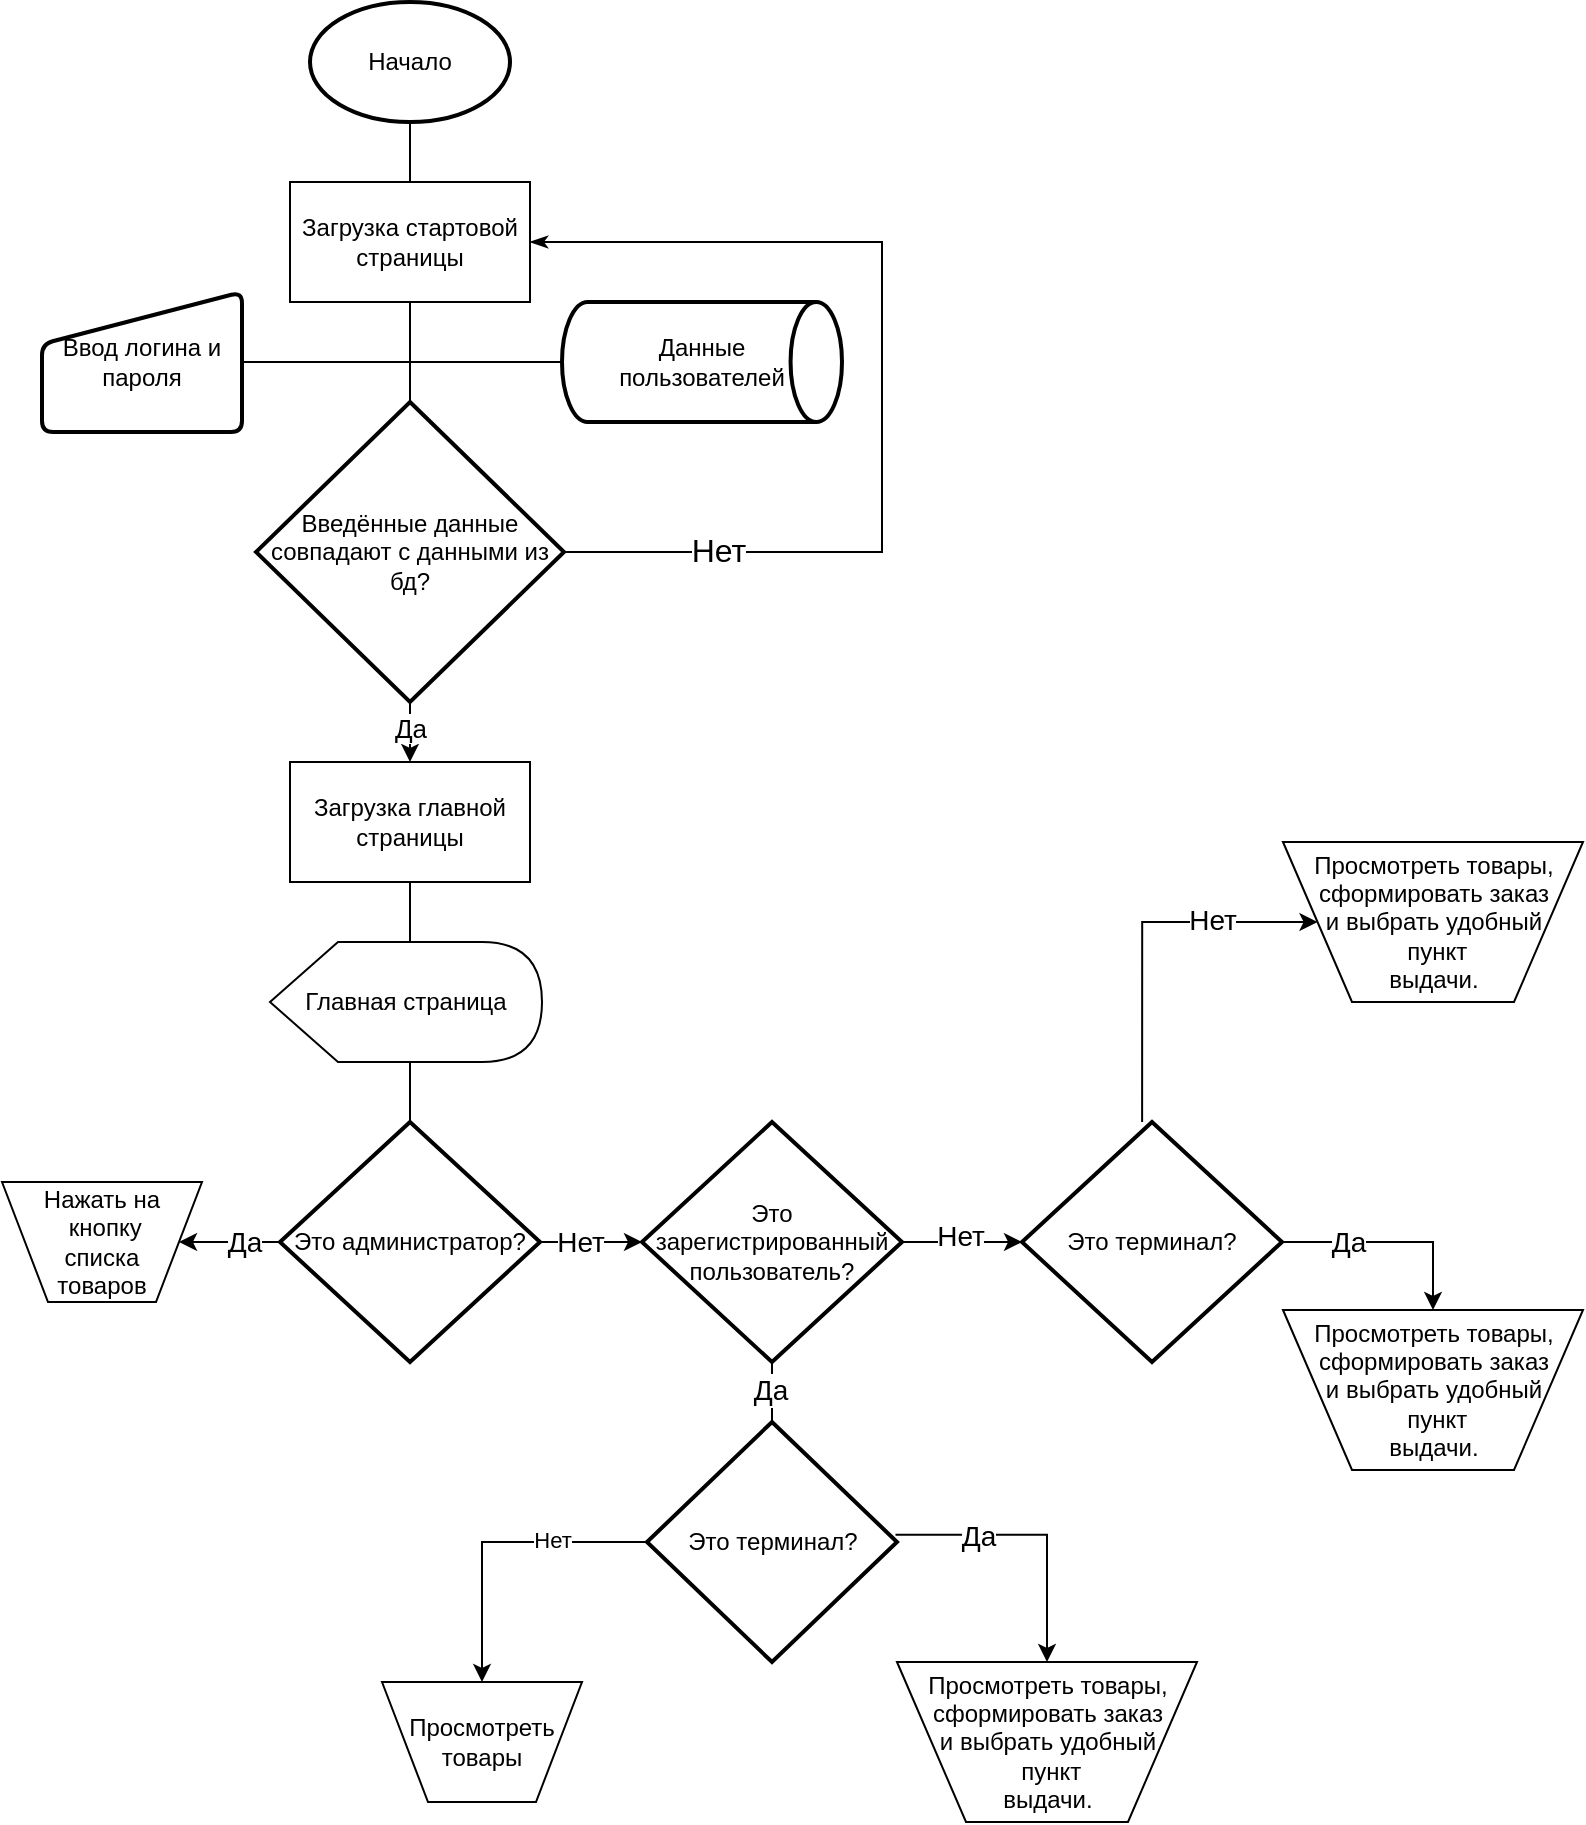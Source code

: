 <mxfile version="24.7.12">
  <diagram name="Страница — 1" id="8btaMqDAk0RXkQAAcqI_">
    <mxGraphModel dx="1022" dy="553" grid="1" gridSize="10" guides="1" tooltips="1" connect="1" arrows="1" fold="1" page="1" pageScale="1" pageWidth="827" pageHeight="1169" math="0" shadow="0">
      <root>
        <mxCell id="0" />
        <mxCell id="1" parent="0" />
        <mxCell id="WD37yzQOnNgqw_hXzw93-1" value="Начало" style="strokeWidth=2;html=1;shape=mxgraph.flowchart.start_1;whiteSpace=wrap;" vertex="1" parent="1">
          <mxGeometry x="364" y="20" width="100" height="60" as="geometry" />
        </mxCell>
        <mxCell id="WD37yzQOnNgqw_hXzw93-2" value="Загрузка стартовой&lt;br&gt;страницы" style="rounded=0;whiteSpace=wrap;html=1;" vertex="1" parent="1">
          <mxGeometry x="354" y="110" width="120" height="60" as="geometry" />
        </mxCell>
        <mxCell id="WD37yzQOnNgqw_hXzw93-3" value="" style="endArrow=none;html=1;rounded=0;entryX=0.5;entryY=1;entryDx=0;entryDy=0;entryPerimeter=0;exitX=0.5;exitY=0;exitDx=0;exitDy=0;" edge="1" parent="1" source="WD37yzQOnNgqw_hXzw93-2" target="WD37yzQOnNgqw_hXzw93-1">
          <mxGeometry width="50" height="50" relative="1" as="geometry">
            <mxPoint x="600" y="150" as="sourcePoint" />
            <mxPoint x="600" y="80" as="targetPoint" />
          </mxGeometry>
        </mxCell>
        <mxCell id="WD37yzQOnNgqw_hXzw93-4" value="Введённые данные совпадают с данными из бд?" style="strokeWidth=2;html=1;shape=mxgraph.flowchart.decision;whiteSpace=wrap;" vertex="1" parent="1">
          <mxGeometry x="337" y="220" width="154" height="150" as="geometry" />
        </mxCell>
        <mxCell id="WD37yzQOnNgqw_hXzw93-5" value="" style="endArrow=none;html=1;rounded=0;entryX=0.5;entryY=1;entryDx=0;entryDy=0;exitX=0.5;exitY=0;exitDx=0;exitDy=0;exitPerimeter=0;" edge="1" parent="1" source="WD37yzQOnNgqw_hXzw93-4" target="WD37yzQOnNgqw_hXzw93-2">
          <mxGeometry width="50" height="50" relative="1" as="geometry">
            <mxPoint x="400" y="380" as="sourcePoint" />
            <mxPoint x="450" y="330" as="targetPoint" />
          </mxGeometry>
        </mxCell>
        <mxCell id="WD37yzQOnNgqw_hXzw93-6" value="" style="endArrow=classicThin;html=1;rounded=0;exitX=1;exitY=0.5;exitDx=0;exitDy=0;exitPerimeter=0;strokeWidth=1;edgeStyle=orthogonalEdgeStyle;entryX=1;entryY=0.5;entryDx=0;entryDy=0;fontSize=16;startArrow=none;startFill=0;endFill=1;" edge="1" parent="1" source="WD37yzQOnNgqw_hXzw93-4" target="WD37yzQOnNgqw_hXzw93-2">
          <mxGeometry width="50" height="50" relative="1" as="geometry">
            <mxPoint x="560" y="270" as="sourcePoint" />
            <mxPoint x="640" y="265" as="targetPoint" />
            <Array as="points">
              <mxPoint x="650" y="295" />
              <mxPoint x="650" y="140" />
            </Array>
          </mxGeometry>
        </mxCell>
        <mxCell id="WD37yzQOnNgqw_hXzw93-7" value="Нет" style="edgeLabel;html=1;align=center;verticalAlign=middle;resizable=0;points=[];fontSize=16;" vertex="1" connectable="0" parent="WD37yzQOnNgqw_hXzw93-6">
          <mxGeometry x="-0.687" y="1" relative="1" as="geometry">
            <mxPoint as="offset" />
          </mxGeometry>
        </mxCell>
        <mxCell id="WD37yzQOnNgqw_hXzw93-9" value="" style="endArrow=classic;html=1;rounded=0;exitX=0.5;exitY=1;exitDx=0;exitDy=0;exitPerimeter=0;endFill=1;entryX=0.5;entryY=0;entryDx=0;entryDy=0;" edge="1" parent="1" source="WD37yzQOnNgqw_hXzw93-4" target="WD37yzQOnNgqw_hXzw93-38">
          <mxGeometry width="50" height="50" relative="1" as="geometry">
            <mxPoint x="400" y="380" as="sourcePoint" />
            <mxPoint x="414" y="480" as="targetPoint" />
          </mxGeometry>
        </mxCell>
        <mxCell id="WD37yzQOnNgqw_hXzw93-36" value="&lt;font style=&quot;font-size: 13px;&quot;&gt;Да&lt;/font&gt;" style="edgeLabel;html=1;align=center;verticalAlign=middle;resizable=0;points=[];" vertex="1" connectable="0" parent="WD37yzQOnNgqw_hXzw93-9">
          <mxGeometry x="-0.457" y="-1" relative="1" as="geometry">
            <mxPoint x="1" y="5" as="offset" />
          </mxGeometry>
        </mxCell>
        <mxCell id="WD37yzQOnNgqw_hXzw93-32" value="Данные&lt;br&gt;пользователей" style="strokeWidth=2;html=1;shape=mxgraph.flowchart.direct_data;whiteSpace=wrap;" vertex="1" parent="1">
          <mxGeometry x="490" y="170" width="140" height="60" as="geometry" />
        </mxCell>
        <mxCell id="WD37yzQOnNgqw_hXzw93-33" value="Ввод логина и пароля" style="html=1;strokeWidth=2;shape=manualInput;whiteSpace=wrap;rounded=1;size=26;arcSize=11;" vertex="1" parent="1">
          <mxGeometry x="230" y="165" width="100" height="70" as="geometry" />
        </mxCell>
        <mxCell id="WD37yzQOnNgqw_hXzw93-34" value="" style="endArrow=none;html=1;rounded=0;entryX=0;entryY=0.5;entryDx=0;entryDy=0;entryPerimeter=0;exitX=1;exitY=0.5;exitDx=0;exitDy=0;" edge="1" parent="1" source="WD37yzQOnNgqw_hXzw93-33" target="WD37yzQOnNgqw_hXzw93-32">
          <mxGeometry width="50" height="50" relative="1" as="geometry">
            <mxPoint x="300" y="310" as="sourcePoint" />
            <mxPoint x="350" y="260" as="targetPoint" />
          </mxGeometry>
        </mxCell>
        <mxCell id="WD37yzQOnNgqw_hXzw93-35" value="Это администратор?" style="strokeWidth=2;html=1;shape=mxgraph.flowchart.decision;whiteSpace=wrap;" vertex="1" parent="1">
          <mxGeometry x="349" y="580" width="130" height="120" as="geometry" />
        </mxCell>
        <mxCell id="WD37yzQOnNgqw_hXzw93-38" value="Загрузка главной страницы" style="rounded=0;whiteSpace=wrap;html=1;" vertex="1" parent="1">
          <mxGeometry x="354" y="400" width="120" height="60" as="geometry" />
        </mxCell>
        <mxCell id="WD37yzQOnNgqw_hXzw93-40" value="" style="endArrow=none;html=1;rounded=0;entryX=0.5;entryY=1;entryDx=0;entryDy=0;exitX=0;exitY=0;exitDx=70;exitDy=0;exitPerimeter=0;" edge="1" parent="1" source="WD37yzQOnNgqw_hXzw93-41" target="WD37yzQOnNgqw_hXzw93-38">
          <mxGeometry width="50" height="50" relative="1" as="geometry">
            <mxPoint x="414" y="490" as="sourcePoint" />
            <mxPoint x="440" y="650" as="targetPoint" />
          </mxGeometry>
        </mxCell>
        <mxCell id="WD37yzQOnNgqw_hXzw93-41" value="Главная страница" style="shape=display;whiteSpace=wrap;html=1;" vertex="1" parent="1">
          <mxGeometry x="344" y="490" width="136" height="60" as="geometry" />
        </mxCell>
        <mxCell id="WD37yzQOnNgqw_hXzw93-42" value="" style="endArrow=none;html=1;rounded=0;entryX=0;entryY=0;entryDx=70;entryDy=60;entryPerimeter=0;exitX=0.5;exitY=0;exitDx=0;exitDy=0;exitPerimeter=0;" edge="1" parent="1" source="WD37yzQOnNgqw_hXzw93-35" target="WD37yzQOnNgqw_hXzw93-41">
          <mxGeometry width="50" height="50" relative="1" as="geometry">
            <mxPoint x="240" y="690" as="sourcePoint" />
            <mxPoint x="290" y="640" as="targetPoint" />
          </mxGeometry>
        </mxCell>
        <mxCell id="WD37yzQOnNgqw_hXzw93-43" value="Нажать на&lt;br&gt;&amp;nbsp;кнопку &lt;br&gt;списка &lt;br&gt;товаров" style="verticalLabelPosition=middle;verticalAlign=middle;html=1;shape=trapezoid;perimeter=trapezoidPerimeter;whiteSpace=wrap;size=0.23;arcSize=10;flipV=1;labelPosition=center;align=center;" vertex="1" parent="1">
          <mxGeometry x="210" y="610" width="100" height="60" as="geometry" />
        </mxCell>
        <mxCell id="WD37yzQOnNgqw_hXzw93-44" value="" style="endArrow=none;html=1;rounded=0;entryX=0;entryY=0.5;entryDx=0;entryDy=0;entryPerimeter=0;exitX=1;exitY=0.5;exitDx=0;exitDy=0;startArrow=classic;startFill=1;" edge="1" parent="1" source="WD37yzQOnNgqw_hXzw93-43" target="WD37yzQOnNgqw_hXzw93-35">
          <mxGeometry width="50" height="50" relative="1" as="geometry">
            <mxPoint x="210" y="780" as="sourcePoint" />
            <mxPoint x="260" y="730" as="targetPoint" />
          </mxGeometry>
        </mxCell>
        <mxCell id="WD37yzQOnNgqw_hXzw93-45" value="&lt;font style=&quot;font-size: 14px;&quot;&gt;Да&lt;/font&gt;" style="edgeLabel;html=1;align=center;verticalAlign=middle;resizable=0;points=[];" vertex="1" connectable="0" parent="WD37yzQOnNgqw_hXzw93-44">
          <mxGeometry x="0.261" y="-2" relative="1" as="geometry">
            <mxPoint y="-2" as="offset" />
          </mxGeometry>
        </mxCell>
        <mxCell id="WD37yzQOnNgqw_hXzw93-46" value="Это зарегистрированный пользователь?" style="strokeWidth=2;html=1;shape=mxgraph.flowchart.decision;whiteSpace=wrap;" vertex="1" parent="1">
          <mxGeometry x="530" y="580" width="130" height="120" as="geometry" />
        </mxCell>
        <mxCell id="WD37yzQOnNgqw_hXzw93-47" value="" style="endArrow=none;html=1;rounded=0;entryX=1;entryY=0.5;entryDx=0;entryDy=0;entryPerimeter=0;exitX=0;exitY=0.5;exitDx=0;exitDy=0;exitPerimeter=0;endFill=0;startArrow=classic;startFill=1;" edge="1" parent="1" source="WD37yzQOnNgqw_hXzw93-46" target="WD37yzQOnNgqw_hXzw93-35">
          <mxGeometry width="50" height="50" relative="1" as="geometry">
            <mxPoint x="330" y="810" as="sourcePoint" />
            <mxPoint x="380" y="760" as="targetPoint" />
          </mxGeometry>
        </mxCell>
        <mxCell id="WD37yzQOnNgqw_hXzw93-48" value="&lt;font style=&quot;font-size: 14px;&quot;&gt;Нет&lt;/font&gt;" style="edgeLabel;html=1;align=center;verticalAlign=middle;resizable=0;points=[];" vertex="1" connectable="0" parent="WD37yzQOnNgqw_hXzw93-47">
          <mxGeometry x="-0.119" y="-1" relative="1" as="geometry">
            <mxPoint x="-9" y="1" as="offset" />
          </mxGeometry>
        </mxCell>
        <mxCell id="WD37yzQOnNgqw_hXzw93-51" value="Просмотреть товары" style="verticalLabelPosition=middle;verticalAlign=middle;html=1;shape=trapezoid;perimeter=trapezoidPerimeter;whiteSpace=wrap;size=0.23;arcSize=10;flipV=1;labelPosition=center;align=center;" vertex="1" parent="1">
          <mxGeometry x="400" y="860" width="100" height="60" as="geometry" />
        </mxCell>
        <mxCell id="WD37yzQOnNgqw_hXzw93-52" value="" style="endArrow=none;html=1;rounded=0;entryX=0.5;entryY=1;entryDx=0;entryDy=0;entryPerimeter=0;exitX=0.5;exitY=0;exitDx=0;exitDy=0;exitPerimeter=0;" edge="1" parent="1" source="WD37yzQOnNgqw_hXzw93-56" target="WD37yzQOnNgqw_hXzw93-46">
          <mxGeometry width="50" height="50" relative="1" as="geometry">
            <mxPoint x="595" y="730" as="sourcePoint" />
            <mxPoint x="540" y="790" as="targetPoint" />
          </mxGeometry>
        </mxCell>
        <mxCell id="WD37yzQOnNgqw_hXzw93-53" value="&lt;font style=&quot;font-size: 14px;&quot;&gt;Да&lt;/font&gt;" style="edgeLabel;html=1;align=center;verticalAlign=middle;resizable=0;points=[];" vertex="1" connectable="0" parent="WD37yzQOnNgqw_hXzw93-52">
          <mxGeometry x="0.069" y="1" relative="1" as="geometry">
            <mxPoint as="offset" />
          </mxGeometry>
        </mxCell>
        <mxCell id="WD37yzQOnNgqw_hXzw93-56" value="Это терминал?" style="strokeWidth=2;html=1;shape=mxgraph.flowchart.decision;whiteSpace=wrap;" vertex="1" parent="1">
          <mxGeometry x="532.5" y="730" width="125" height="120" as="geometry" />
        </mxCell>
        <mxCell id="WD37yzQOnNgqw_hXzw93-57" value="" style="endArrow=none;html=1;rounded=0;edgeStyle=orthogonalEdgeStyle;entryX=0;entryY=0.5;entryDx=0;entryDy=0;entryPerimeter=0;exitX=0.5;exitY=0;exitDx=0;exitDy=0;endFill=0;startArrow=classic;startFill=1;" edge="1" parent="1" source="WD37yzQOnNgqw_hXzw93-51" target="WD37yzQOnNgqw_hXzw93-56">
          <mxGeometry width="50" height="50" relative="1" as="geometry">
            <mxPoint x="430" y="830" as="sourcePoint" />
            <mxPoint x="480" y="780" as="targetPoint" />
          </mxGeometry>
        </mxCell>
        <mxCell id="WD37yzQOnNgqw_hXzw93-58" value="Нет" style="edgeLabel;html=1;align=center;verticalAlign=middle;resizable=0;points=[];" vertex="1" connectable="0" parent="WD37yzQOnNgqw_hXzw93-57">
          <mxGeometry x="0.379" y="1" relative="1" as="geometry">
            <mxPoint as="offset" />
          </mxGeometry>
        </mxCell>
        <mxCell id="WD37yzQOnNgqw_hXzw93-59" value="&lt;div&gt;Просмотреть товары,&lt;br&gt;сформировать заказ&lt;br&gt;и&amp;nbsp;&lt;span style=&quot;background-color: initial;&quot;&gt;выбрать удобный&lt;br&gt;&amp;nbsp;пункт&lt;br&gt;выдачи.&lt;/span&gt;&lt;/div&gt;" style="verticalLabelPosition=middle;verticalAlign=middle;html=1;shape=trapezoid;perimeter=trapezoidPerimeter;whiteSpace=wrap;size=0.23;arcSize=10;flipV=1;labelPosition=center;align=center;" vertex="1" parent="1">
          <mxGeometry x="657.5" y="850" width="150" height="80" as="geometry" />
        </mxCell>
        <mxCell id="WD37yzQOnNgqw_hXzw93-60" value="" style="endArrow=none;html=1;rounded=0;entryX=0.994;entryY=0.47;entryDx=0;entryDy=0;entryPerimeter=0;edgeStyle=orthogonalEdgeStyle;exitX=0.5;exitY=0;exitDx=0;exitDy=0;endFill=0;startArrow=classic;startFill=1;" edge="1" parent="1" source="WD37yzQOnNgqw_hXzw93-59" target="WD37yzQOnNgqw_hXzw93-56">
          <mxGeometry width="50" height="50" relative="1" as="geometry">
            <mxPoint x="600" y="1010" as="sourcePoint" />
            <mxPoint x="650" y="960" as="targetPoint" />
          </mxGeometry>
        </mxCell>
        <mxCell id="WD37yzQOnNgqw_hXzw93-61" value="&lt;font style=&quot;font-size: 14px;&quot;&gt;Да&lt;/font&gt;" style="edgeLabel;html=1;align=center;verticalAlign=middle;resizable=0;points=[];" vertex="1" connectable="0" parent="WD37yzQOnNgqw_hXzw93-60">
          <mxGeometry x="0.409" relative="1" as="geometry">
            <mxPoint as="offset" />
          </mxGeometry>
        </mxCell>
        <mxCell id="WD37yzQOnNgqw_hXzw93-62" value="" style="endArrow=none;html=1;rounded=0;entryX=1;entryY=0.5;entryDx=0;entryDy=0;entryPerimeter=0;endFill=0;startArrow=classic;startFill=1;" edge="1" parent="1" target="WD37yzQOnNgqw_hXzw93-46">
          <mxGeometry width="50" height="50" relative="1" as="geometry">
            <mxPoint x="720" y="640" as="sourcePoint" />
            <mxPoint x="470" y="710" as="targetPoint" />
            <Array as="points" />
          </mxGeometry>
        </mxCell>
        <mxCell id="WD37yzQOnNgqw_hXzw93-63" value="&lt;font style=&quot;font-size: 14px;&quot;&gt;Нет&lt;/font&gt;" style="edgeLabel;html=1;align=center;verticalAlign=middle;resizable=0;points=[];" vertex="1" connectable="0" parent="WD37yzQOnNgqw_hXzw93-62">
          <mxGeometry x="0.057" y="-3" relative="1" as="geometry">
            <mxPoint as="offset" />
          </mxGeometry>
        </mxCell>
        <mxCell id="WD37yzQOnNgqw_hXzw93-64" value="Это терминал?" style="strokeWidth=2;html=1;shape=mxgraph.flowchart.decision;whiteSpace=wrap;" vertex="1" parent="1">
          <mxGeometry x="720" y="580" width="130" height="120" as="geometry" />
        </mxCell>
        <mxCell id="WD37yzQOnNgqw_hXzw93-65" value="&lt;div&gt;Просмотреть товары,&lt;br&gt;сформировать заказ&lt;br&gt;и&amp;nbsp;&lt;span style=&quot;background-color: initial;&quot;&gt;выбрать удобный&lt;br&gt;&amp;nbsp;пункт&lt;br&gt;выдачи.&lt;/span&gt;&lt;/div&gt;" style="verticalLabelPosition=middle;verticalAlign=middle;html=1;shape=trapezoid;perimeter=trapezoidPerimeter;whiteSpace=wrap;size=0.23;arcSize=10;flipV=1;labelPosition=center;align=center;" vertex="1" parent="1">
          <mxGeometry x="850.5" y="674" width="150" height="80" as="geometry" />
        </mxCell>
        <mxCell id="WD37yzQOnNgqw_hXzw93-66" value="" style="endArrow=none;html=1;rounded=0;entryX=1;entryY=0.5;entryDx=0;entryDy=0;entryPerimeter=0;edgeStyle=orthogonalEdgeStyle;exitX=0.5;exitY=0;exitDx=0;exitDy=0;endFill=0;startArrow=classic;startFill=1;" edge="1" parent="1" source="WD37yzQOnNgqw_hXzw93-65" target="WD37yzQOnNgqw_hXzw93-64">
          <mxGeometry width="50" height="50" relative="1" as="geometry">
            <mxPoint x="793" y="834" as="sourcePoint" />
            <mxPoint x="850" y="610" as="targetPoint" />
          </mxGeometry>
        </mxCell>
        <mxCell id="WD37yzQOnNgqw_hXzw93-67" value="&lt;font style=&quot;font-size: 14px;&quot;&gt;Да&lt;/font&gt;" style="edgeLabel;html=1;align=center;verticalAlign=middle;resizable=0;points=[];" vertex="1" connectable="0" parent="WD37yzQOnNgqw_hXzw93-66">
          <mxGeometry x="0.409" relative="1" as="geometry">
            <mxPoint as="offset" />
          </mxGeometry>
        </mxCell>
        <mxCell id="WD37yzQOnNgqw_hXzw93-68" value="&lt;div&gt;Просмотреть товары,&lt;br&gt;сформировать заказ&lt;br&gt;и&amp;nbsp;&lt;span style=&quot;background-color: initial;&quot;&gt;выбрать удобный&lt;br&gt;&amp;nbsp;пункт&lt;br&gt;выдачи.&lt;/span&gt;&lt;/div&gt;" style="verticalLabelPosition=middle;verticalAlign=middle;html=1;shape=trapezoid;perimeter=trapezoidPerimeter;whiteSpace=wrap;size=0.23;arcSize=10;flipV=1;labelPosition=center;align=center;" vertex="1" parent="1">
          <mxGeometry x="850.5" y="440" width="150" height="80" as="geometry" />
        </mxCell>
        <mxCell id="WD37yzQOnNgqw_hXzw93-69" value="" style="endArrow=classic;html=1;rounded=0;exitX=0.462;exitY=0;exitDx=0;exitDy=0;exitPerimeter=0;edgeStyle=orthogonalEdgeStyle;entryX=0;entryY=0.5;entryDx=0;entryDy=0;startArrow=none;startFill=0;endFill=1;" edge="1" parent="1" source="WD37yzQOnNgqw_hXzw93-64" target="WD37yzQOnNgqw_hXzw93-68">
          <mxGeometry width="50" height="50" relative="1" as="geometry">
            <mxPoint x="730" y="540" as="sourcePoint" />
            <mxPoint x="780" y="490" as="targetPoint" />
            <Array as="points">
              <mxPoint x="780" y="480" />
            </Array>
          </mxGeometry>
        </mxCell>
        <mxCell id="WD37yzQOnNgqw_hXzw93-70" value="&lt;font style=&quot;font-size: 14px;&quot;&gt;Нет&lt;/font&gt;" style="edgeLabel;html=1;align=center;verticalAlign=middle;resizable=0;points=[];" vertex="1" connectable="0" parent="WD37yzQOnNgqw_hXzw93-69">
          <mxGeometry x="0.435" y="1" relative="1" as="geometry">
            <mxPoint as="offset" />
          </mxGeometry>
        </mxCell>
      </root>
    </mxGraphModel>
  </diagram>
</mxfile>
